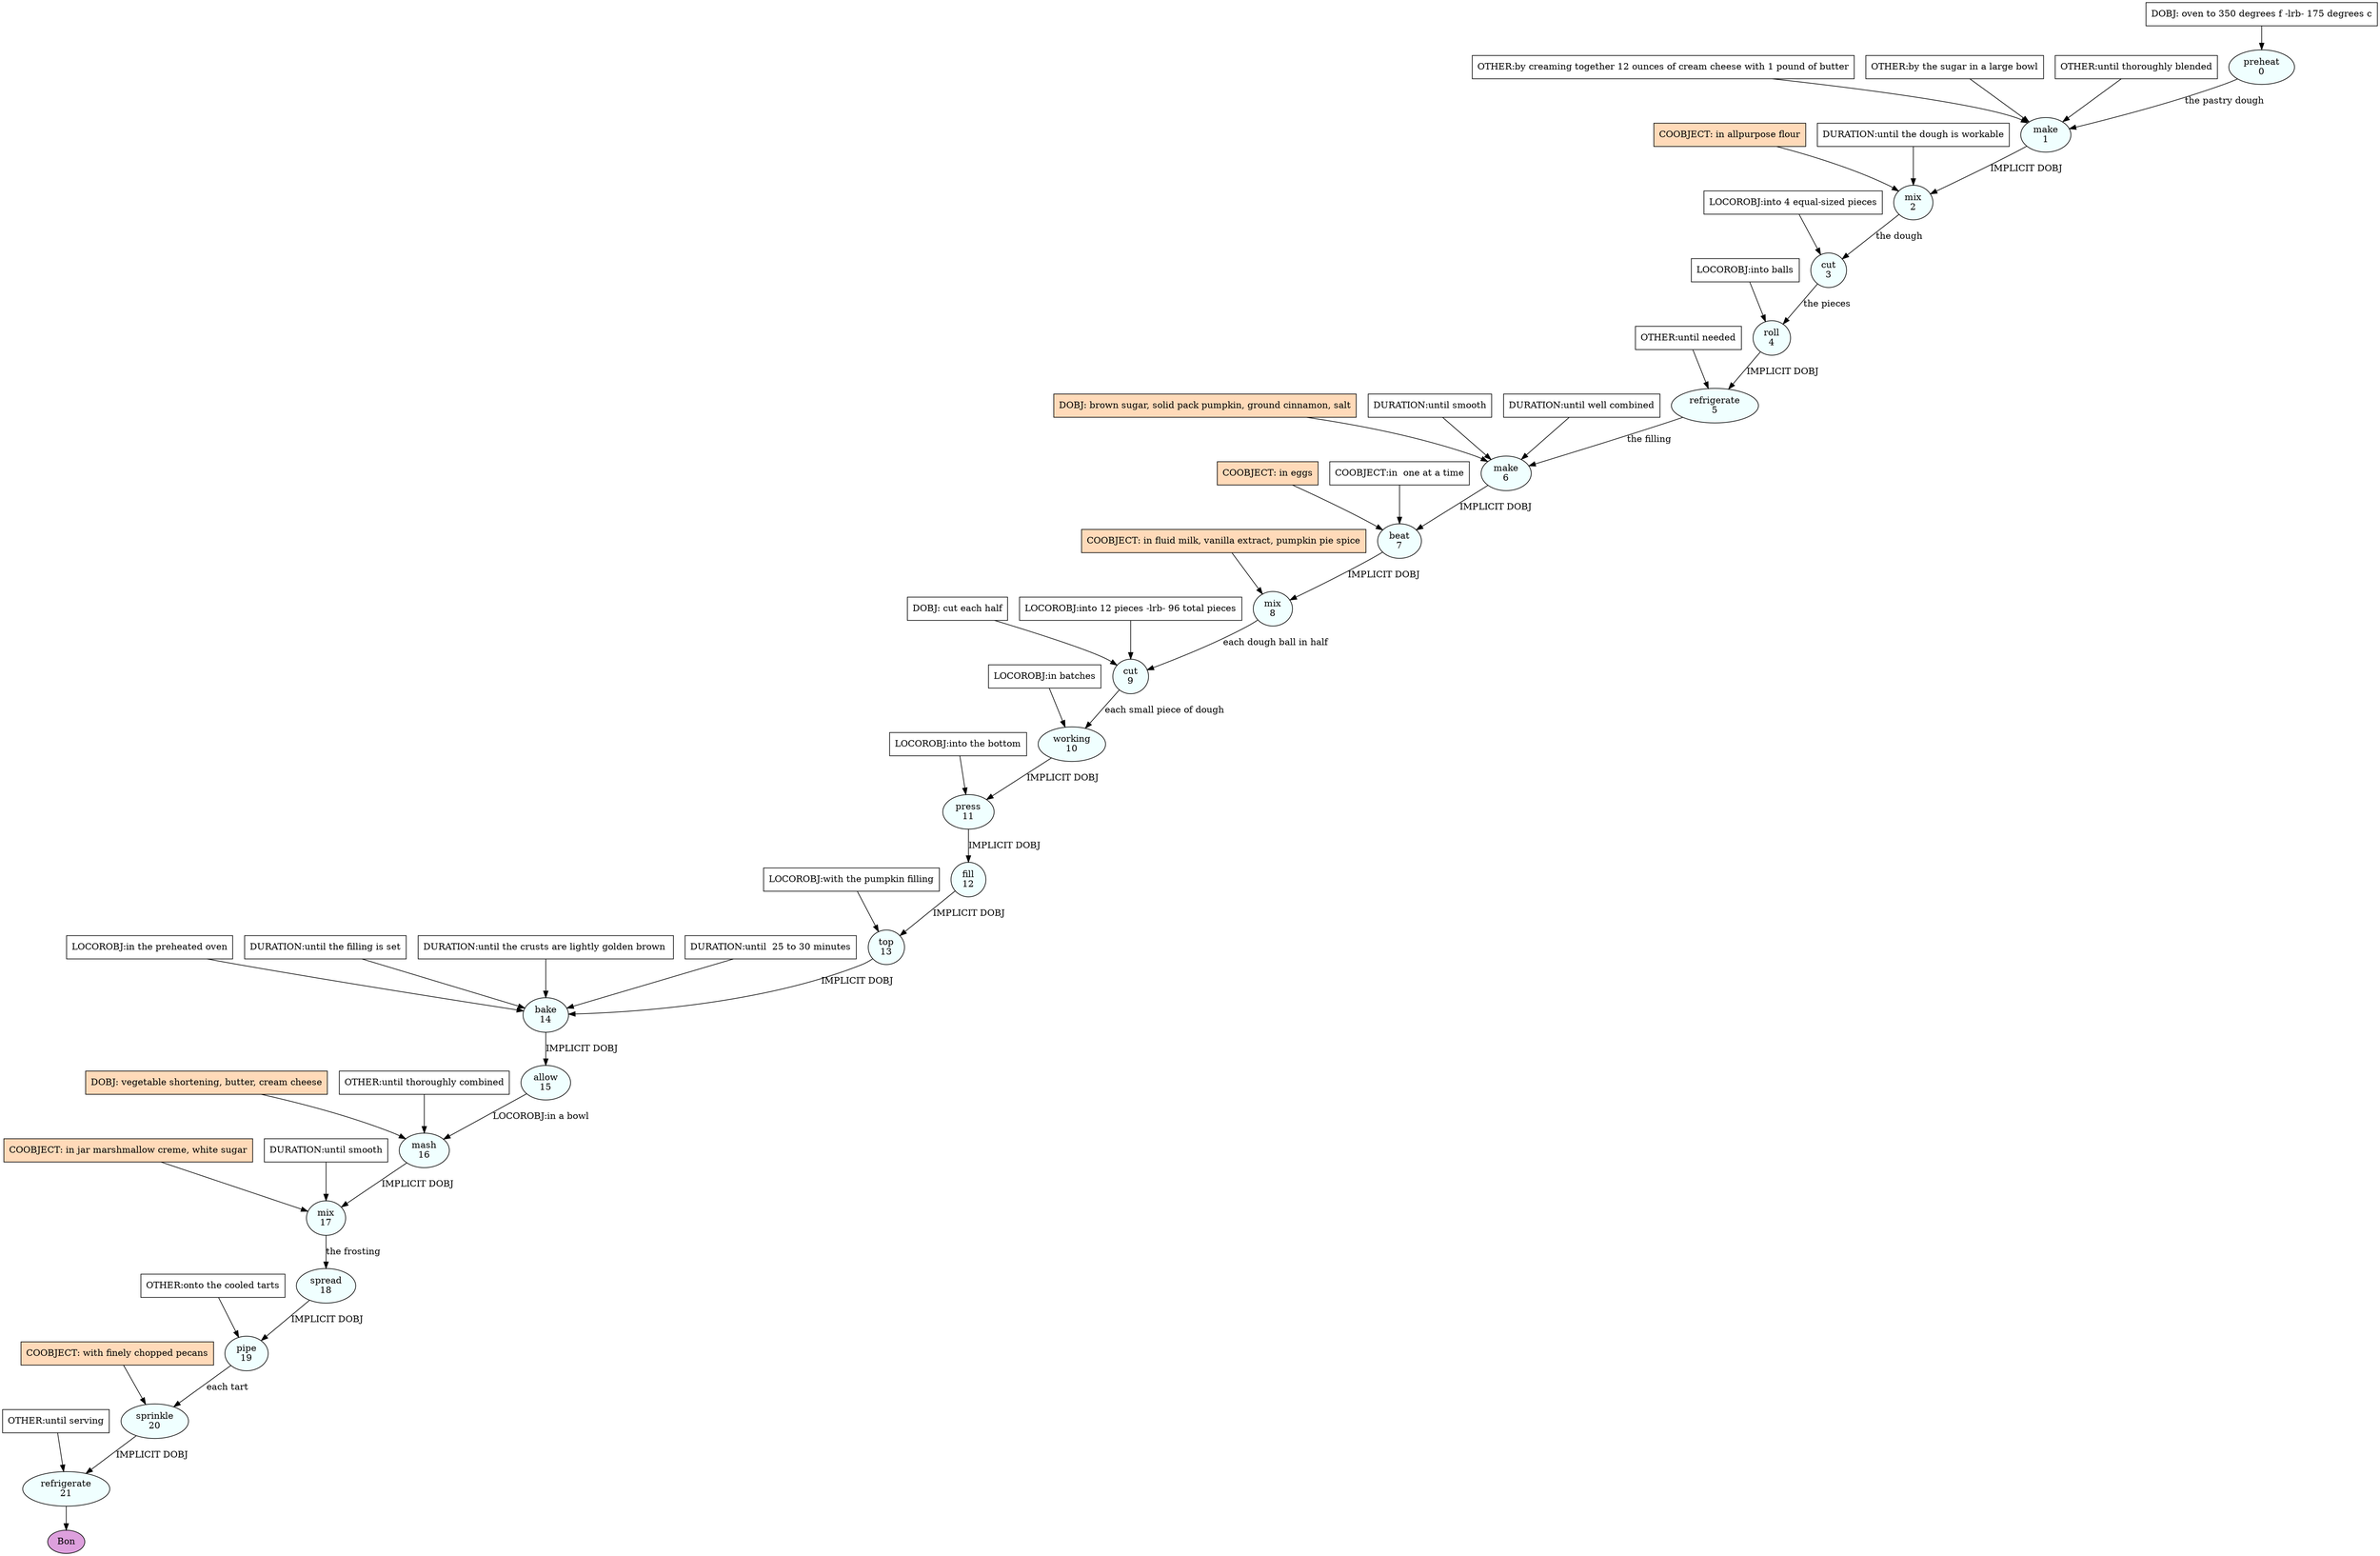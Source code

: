 digraph recipe {
E0[label="preheat
0", shape=oval, style=filled, fillcolor=azure]
E1[label="make
1", shape=oval, style=filled, fillcolor=azure]
E2[label="mix
2", shape=oval, style=filled, fillcolor=azure]
E3[label="cut
3", shape=oval, style=filled, fillcolor=azure]
E4[label="roll
4", shape=oval, style=filled, fillcolor=azure]
E5[label="refrigerate
5", shape=oval, style=filled, fillcolor=azure]
E6[label="make
6", shape=oval, style=filled, fillcolor=azure]
E7[label="beat
7", shape=oval, style=filled, fillcolor=azure]
E8[label="mix
8", shape=oval, style=filled, fillcolor=azure]
E9[label="cut
9", shape=oval, style=filled, fillcolor=azure]
E10[label="working
10", shape=oval, style=filled, fillcolor=azure]
E11[label="press
11", shape=oval, style=filled, fillcolor=azure]
E12[label="fill
12", shape=oval, style=filled, fillcolor=azure]
E13[label="top
13", shape=oval, style=filled, fillcolor=azure]
E14[label="bake
14", shape=oval, style=filled, fillcolor=azure]
E15[label="allow
15", shape=oval, style=filled, fillcolor=azure]
E16[label="mash
16", shape=oval, style=filled, fillcolor=azure]
E17[label="mix
17", shape=oval, style=filled, fillcolor=azure]
E18[label="spread
18", shape=oval, style=filled, fillcolor=azure]
E19[label="pipe
19", shape=oval, style=filled, fillcolor=azure]
E20[label="sprinkle
20", shape=oval, style=filled, fillcolor=azure]
E21[label="refrigerate
21", shape=oval, style=filled, fillcolor=azure]
D0[label="DOBJ: oven to 350 degrees f -lrb- 175 degrees c", shape=box, style=filled, fillcolor=white]
D0 -> E0
E0 -> E1 [label="the pastry dough"]
P1_0_0[label="OTHER:by creaming together 12 ounces of cream cheese with 1 pound of butter", shape=box, style=filled, fillcolor=white]
P1_0_0 -> E1
P1_0_1[label="OTHER:by the sugar in a large bowl", shape=box, style=filled, fillcolor=white]
P1_0_1 -> E1
P1_1_0[label="OTHER:until thoroughly blended", shape=box, style=filled, fillcolor=white]
P1_1_0 -> E1
E1 -> E2 [label="IMPLICIT DOBJ"]
P2_0_ing[label="COOBJECT: in allpurpose flour", shape=box, style=filled, fillcolor=peachpuff]
P2_0_ing -> E2
P2_1_0[label="DURATION:until the dough is workable", shape=box, style=filled, fillcolor=white]
P2_1_0 -> E2
E2 -> E3 [label="the dough"]
P3_0_0[label="LOCOROBJ:into 4 equal-sized pieces", shape=box, style=filled, fillcolor=white]
P3_0_0 -> E3
E3 -> E4 [label="the pieces"]
P4_0_0[label="LOCOROBJ:into balls", shape=box, style=filled, fillcolor=white]
P4_0_0 -> E4
E4 -> E5 [label="IMPLICIT DOBJ"]
P5_0_0[label="OTHER:until needed", shape=box, style=filled, fillcolor=white]
P5_0_0 -> E5
D6_ing[label="DOBJ: brown sugar, solid pack pumpkin, ground cinnamon, salt", shape=box, style=filled, fillcolor=peachpuff]
D6_ing -> E6
E5 -> E6 [label="the filling "]
P6_0_0[label="DURATION:until smooth", shape=box, style=filled, fillcolor=white]
P6_0_0 -> E6
P6_0_1[label="DURATION:until well combined", shape=box, style=filled, fillcolor=white]
P6_0_1 -> E6
E6 -> E7 [label="IMPLICIT DOBJ"]
P7_0_ing[label="COOBJECT: in eggs", shape=box, style=filled, fillcolor=peachpuff]
P7_0_ing -> E7
P7_0_0[label="COOBJECT:in  one at a time", shape=box, style=filled, fillcolor=white]
P7_0_0 -> E7
E7 -> E8 [label="IMPLICIT DOBJ"]
P8_0_ing[label="COOBJECT: in fluid milk, vanilla extract, pumpkin pie spice", shape=box, style=filled, fillcolor=peachpuff]
P8_0_ing -> E8
E8 -> E9 [label="each dough ball in half "]
D9_1[label="DOBJ: cut each half", shape=box, style=filled, fillcolor=white]
D9_1 -> E9
P9_0_0[label="LOCOROBJ:into 12 pieces -lrb- 96 total pieces", shape=box, style=filled, fillcolor=white]
P9_0_0 -> E9
E9 -> E10 [label="each small piece of dough"]
P10_0_0[label="LOCOROBJ:in batches", shape=box, style=filled, fillcolor=white]
P10_0_0 -> E10
E10 -> E11 [label="IMPLICIT DOBJ"]
P11_0_0[label="LOCOROBJ:into the bottom", shape=box, style=filled, fillcolor=white]
P11_0_0 -> E11
E11 -> E12 [label="IMPLICIT DOBJ"]
E12 -> E13 [label="IMPLICIT DOBJ"]
P13_0_0[label="LOCOROBJ:with the pumpkin filling", shape=box, style=filled, fillcolor=white]
P13_0_0 -> E13
E13 -> E14 [label="IMPLICIT DOBJ"]
P14_0_0[label="LOCOROBJ:in the preheated oven", shape=box, style=filled, fillcolor=white]
P14_0_0 -> E14
P14_1_0[label="DURATION:until the filling is set", shape=box, style=filled, fillcolor=white]
P14_1_0 -> E14
P14_1_1[label="DURATION:until the crusts are lightly golden brown ", shape=box, style=filled, fillcolor=white]
P14_1_1 -> E14
P14_1_2[label="DURATION:until  25 to 30 minutes", shape=box, style=filled, fillcolor=white]
P14_1_2 -> E14
E14 -> E15 [label="IMPLICIT DOBJ"]
D16_ing[label="DOBJ: vegetable shortening, butter, cream cheese", shape=box, style=filled, fillcolor=peachpuff]
D16_ing -> E16
E15 -> E16 [label="LOCOROBJ:in a bowl"]
P16_1_0[label="OTHER:until thoroughly combined", shape=box, style=filled, fillcolor=white]
P16_1_0 -> E16
E16 -> E17 [label="IMPLICIT DOBJ"]
P17_0_ing[label="COOBJECT: in jar marshmallow creme, white sugar", shape=box, style=filled, fillcolor=peachpuff]
P17_0_ing -> E17
P17_1_0[label="DURATION:until smooth", shape=box, style=filled, fillcolor=white]
P17_1_0 -> E17
E17 -> E18 [label="the frosting"]
E18 -> E19 [label="IMPLICIT DOBJ"]
P19_0_0[label="OTHER:onto the cooled tarts", shape=box, style=filled, fillcolor=white]
P19_0_0 -> E19
E19 -> E20 [label="each tart"]
P20_0_ing[label="COOBJECT: with finely chopped pecans", shape=box, style=filled, fillcolor=peachpuff]
P20_0_ing -> E20
E20 -> E21 [label="IMPLICIT DOBJ"]
P21_0_0[label="OTHER:until serving", shape=box, style=filled, fillcolor=white]
P21_0_0 -> E21
EOR[label="Bon", shape=oval, style=filled, fillcolor=plum]
E21 -> EOR
}

